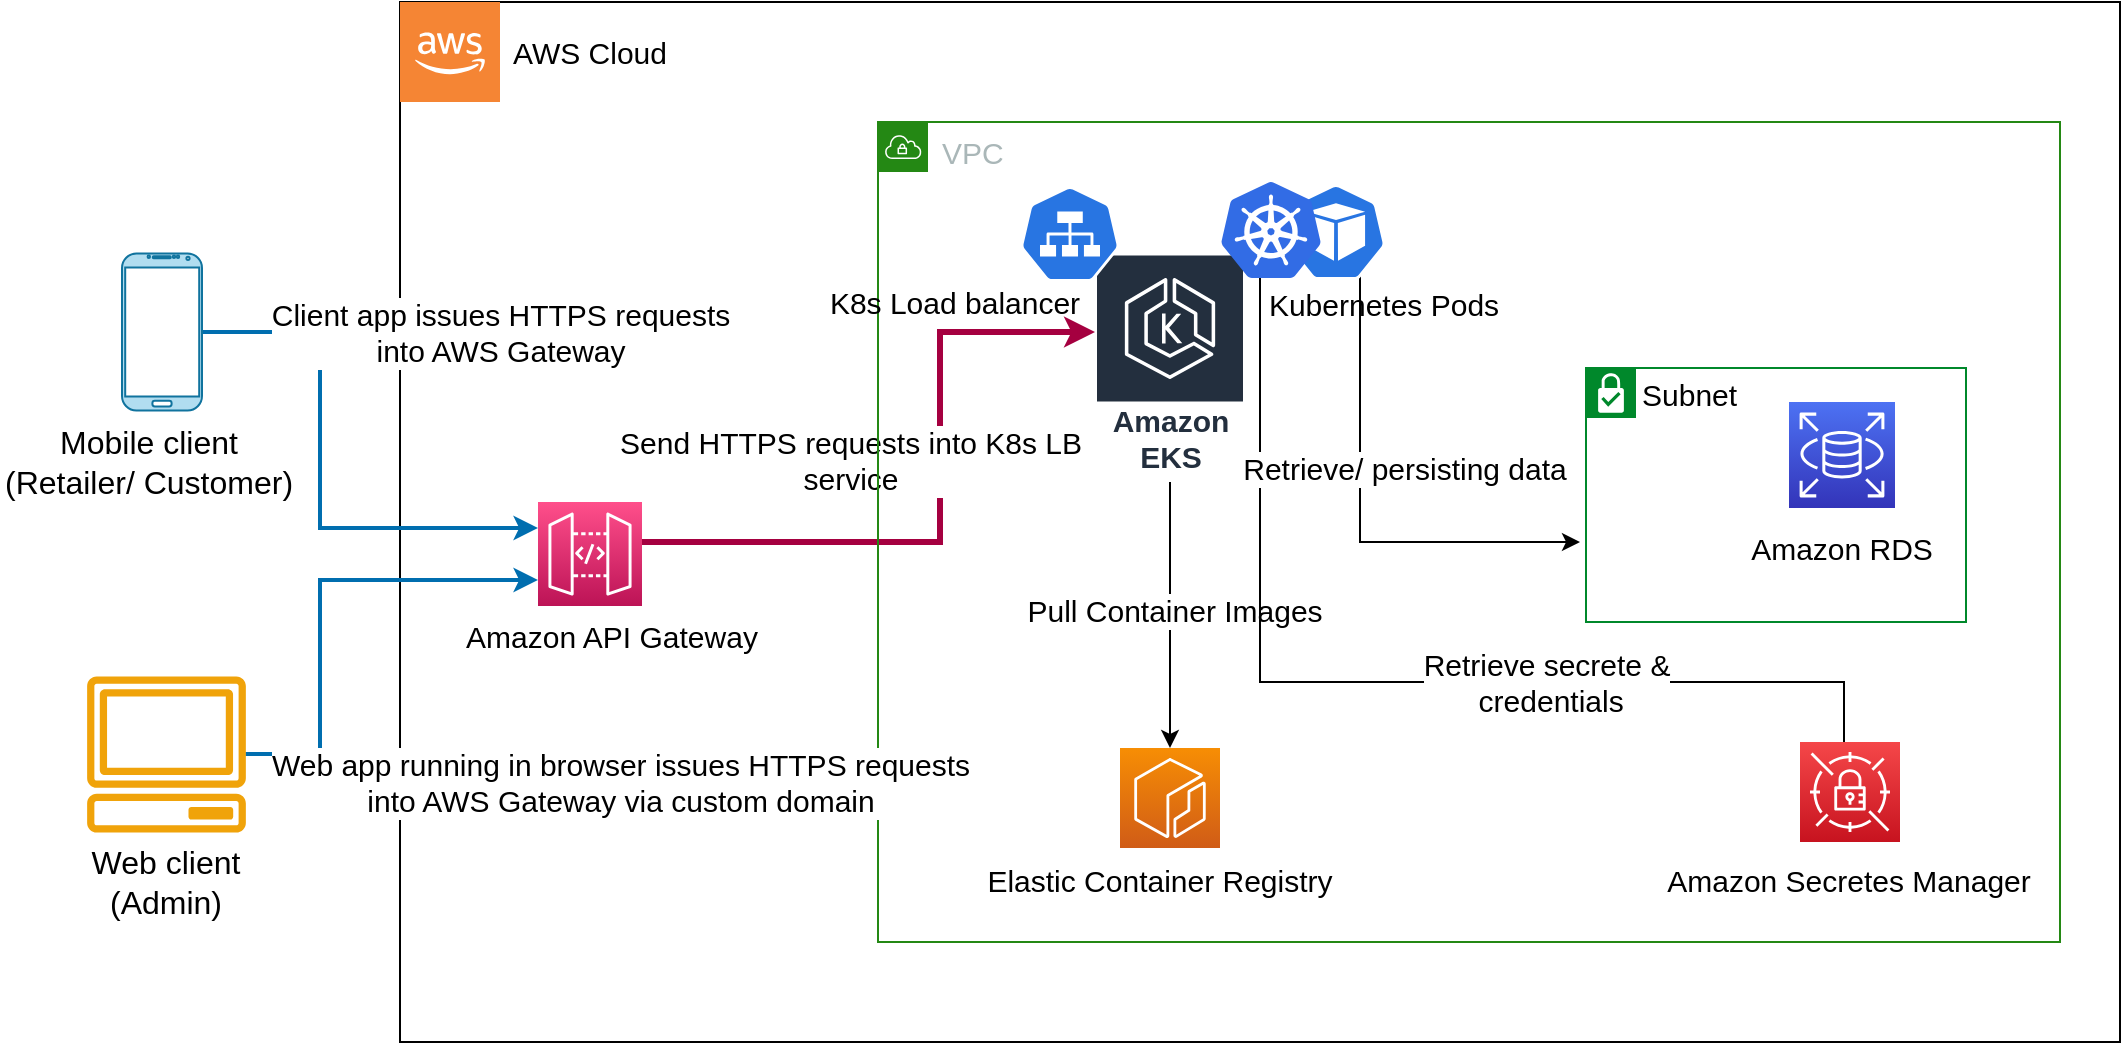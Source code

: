 <mxfile version="21.5.2" type="github">
  <diagram name="Page-1" id="PPK9O-KlpQqtO-ogokgK">
    <mxGraphModel dx="1434" dy="684" grid="1" gridSize="10" guides="1" tooltips="1" connect="1" arrows="1" fold="1" page="1" pageScale="1" pageWidth="850" pageHeight="1100" math="0" shadow="0">
      <root>
        <mxCell id="0" />
        <mxCell id="1" parent="0" />
        <mxCell id="KJ3tZNVBHnLGlwxnMHbS-3" value="" style="rounded=0;whiteSpace=wrap;html=1;" parent="1" vertex="1">
          <mxGeometry x="200" y="150" width="860" height="520" as="geometry" />
        </mxCell>
        <mxCell id="KJ3tZNVBHnLGlwxnMHbS-4" value="AWS Cloud" style="text;html=1;strokeColor=none;fillColor=none;align=center;verticalAlign=middle;whiteSpace=wrap;rounded=0;fontSize=15;" parent="1" vertex="1">
          <mxGeometry x="250" y="160" width="90" height="30" as="geometry" />
        </mxCell>
        <mxCell id="KJ3tZNVBHnLGlwxnMHbS-5" value="" style="outlineConnect=0;dashed=0;verticalLabelPosition=bottom;verticalAlign=top;align=center;html=1;shape=mxgraph.aws3.cloud_2;fillColor=#F58534;gradientColor=none;" parent="1" vertex="1">
          <mxGeometry x="200" y="150" width="50" height="50" as="geometry" />
        </mxCell>
        <mxCell id="KJ3tZNVBHnLGlwxnMHbS-42" style="edgeStyle=orthogonalEdgeStyle;rounded=0;orthogonalLoop=1;jettySize=auto;html=1;strokeWidth=3;fillColor=#d80073;strokeColor=#A50040;" parent="1" source="KJ3tZNVBHnLGlwxnMHbS-11" target="KJ3tZNVBHnLGlwxnMHbS-17" edge="1">
          <mxGeometry relative="1" as="geometry">
            <Array as="points">
              <mxPoint x="470" y="420" />
              <mxPoint x="470" y="315" />
            </Array>
          </mxGeometry>
        </mxCell>
        <mxCell id="KJ3tZNVBHnLGlwxnMHbS-43" value="Send HTTPS requests into K8s LB &lt;br style=&quot;font-size: 15px;&quot;&gt;service" style="edgeLabel;html=1;align=center;verticalAlign=middle;resizable=0;points=[];fontSize=15;" parent="KJ3tZNVBHnLGlwxnMHbS-42" vertex="1" connectable="0">
          <mxGeometry x="-0.57" y="2" relative="1" as="geometry">
            <mxPoint x="32" y="-39" as="offset" />
          </mxGeometry>
        </mxCell>
        <mxCell id="KJ3tZNVBHnLGlwxnMHbS-11" value="" style="sketch=0;points=[[0,0,0],[0.25,0,0],[0.5,0,0],[0.75,0,0],[1,0,0],[0,1,0],[0.25,1,0],[0.5,1,0],[0.75,1,0],[1,1,0],[0,0.25,0],[0,0.5,0],[0,0.75,0],[1,0.25,0],[1,0.5,0],[1,0.75,0]];outlineConnect=0;fontColor=#232F3E;gradientColor=#FF4F8B;gradientDirection=north;fillColor=#BC1356;strokeColor=#ffffff;dashed=0;verticalLabelPosition=bottom;verticalAlign=top;align=center;html=1;fontSize=12;fontStyle=0;aspect=fixed;shape=mxgraph.aws4.resourceIcon;resIcon=mxgraph.aws4.api_gateway;" parent="1" vertex="1">
          <mxGeometry x="269" y="400" width="52" height="52" as="geometry" />
        </mxCell>
        <mxCell id="KJ3tZNVBHnLGlwxnMHbS-14" value="Amazon API Gateway" style="text;html=1;strokeColor=none;fillColor=none;align=center;verticalAlign=middle;whiteSpace=wrap;rounded=0;fontSize=15;" parent="1" vertex="1">
          <mxGeometry x="232" y="447" width="148" height="40" as="geometry" />
        </mxCell>
        <mxCell id="KJ3tZNVBHnLGlwxnMHbS-16" value="&lt;font style=&quot;font-size: 15px;&quot;&gt;VPC&lt;/font&gt;" style="points=[[0,0],[0.25,0],[0.5,0],[0.75,0],[1,0],[1,0.25],[1,0.5],[1,0.75],[1,1],[0.75,1],[0.5,1],[0.25,1],[0,1],[0,0.75],[0,0.5],[0,0.25]];outlineConnect=0;gradientColor=none;html=1;whiteSpace=wrap;fontSize=12;fontStyle=0;container=1;pointerEvents=0;collapsible=0;recursiveResize=0;shape=mxgraph.aws4.group;grIcon=mxgraph.aws4.group_vpc;strokeColor=#248814;fillColor=none;verticalAlign=top;align=left;spacingLeft=30;fontColor=#AAB7B8;dashed=0;" parent="1" vertex="1">
          <mxGeometry x="439" y="210" width="591" height="410" as="geometry" />
        </mxCell>
        <mxCell id="KJ3tZNVBHnLGlwxnMHbS-24" value="Elastic Container Registry" style="text;html=1;strokeColor=none;fillColor=none;align=center;verticalAlign=middle;whiteSpace=wrap;rounded=0;fontSize=15;" parent="KJ3tZNVBHnLGlwxnMHbS-16" vertex="1">
          <mxGeometry x="50" y="363" width="181.5" height="32" as="geometry" />
        </mxCell>
        <mxCell id="KJ3tZNVBHnLGlwxnMHbS-41" value="Amazon Secretes Manager" style="text;html=1;strokeColor=none;fillColor=none;align=center;verticalAlign=middle;whiteSpace=wrap;rounded=0;fontSize=15;" parent="KJ3tZNVBHnLGlwxnMHbS-16" vertex="1">
          <mxGeometry x="391" y="363" width="188.5" height="32" as="geometry" />
        </mxCell>
        <mxCell id="KJ3tZNVBHnLGlwxnMHbS-45" value="K8s Load balancer" style="text;html=1;strokeColor=none;fillColor=none;align=center;verticalAlign=middle;whiteSpace=wrap;rounded=0;fontSize=15;" parent="KJ3tZNVBHnLGlwxnMHbS-16" vertex="1">
          <mxGeometry x="-40" y="70" width="157" height="40" as="geometry" />
        </mxCell>
        <mxCell id="KJ3tZNVBHnLGlwxnMHbS-25" style="edgeStyle=orthogonalEdgeStyle;rounded=0;orthogonalLoop=1;jettySize=auto;html=1;" parent="1" source="KJ3tZNVBHnLGlwxnMHbS-17" target="KJ3tZNVBHnLGlwxnMHbS-22" edge="1">
          <mxGeometry relative="1" as="geometry">
            <Array as="points">
              <mxPoint x="585" y="460" />
              <mxPoint x="585" y="460" />
            </Array>
          </mxGeometry>
        </mxCell>
        <mxCell id="KJ3tZNVBHnLGlwxnMHbS-26" value="Pull Container Images" style="edgeLabel;html=1;align=center;verticalAlign=middle;resizable=0;points=[];fontSize=15;" parent="KJ3tZNVBHnLGlwxnMHbS-25" vertex="1" connectable="0">
          <mxGeometry x="-0.036" y="2" relative="1" as="geometry">
            <mxPoint as="offset" />
          </mxGeometry>
        </mxCell>
        <mxCell id="KJ3tZNVBHnLGlwxnMHbS-37" style="edgeStyle=orthogonalEdgeStyle;rounded=0;orthogonalLoop=1;jettySize=auto;html=1;entryX=0.44;entryY=0.48;entryDx=0;entryDy=0;entryPerimeter=0;" parent="1" target="KJ3tZNVBHnLGlwxnMHbS-36" edge="1">
          <mxGeometry relative="1" as="geometry">
            <mxPoint x="610" y="290" as="sourcePoint" />
            <Array as="points">
              <mxPoint x="620" y="293" />
              <mxPoint x="620" y="280" />
              <mxPoint x="630" y="280" />
              <mxPoint x="630" y="490" />
              <mxPoint x="922" y="490" />
            </Array>
          </mxGeometry>
        </mxCell>
        <mxCell id="KJ3tZNVBHnLGlwxnMHbS-40" value="Retrieve secrete &amp;amp;&lt;br style=&quot;font-size: 15px;&quot;&gt;&amp;nbsp;credentials" style="edgeLabel;html=1;align=center;verticalAlign=middle;resizable=0;points=[];fontSize=15;" parent="KJ3tZNVBHnLGlwxnMHbS-37" vertex="1" connectable="0">
          <mxGeometry x="0.314" relative="1" as="geometry">
            <mxPoint as="offset" />
          </mxGeometry>
        </mxCell>
        <mxCell id="KJ3tZNVBHnLGlwxnMHbS-17" value="&lt;font style=&quot;font-size: 15px;&quot;&gt;Amazon EKS&lt;/font&gt;" style="sketch=0;outlineConnect=0;fontColor=#232F3E;gradientColor=none;strokeColor=#ffffff;fillColor=#232F3E;dashed=0;verticalLabelPosition=middle;verticalAlign=bottom;align=center;html=1;whiteSpace=wrap;fontSize=10;fontStyle=1;spacing=3;shape=mxgraph.aws4.productIcon;prIcon=mxgraph.aws4.eks;" parent="1" vertex="1">
          <mxGeometry x="547.5" y="275.75" width="75" height="114.25" as="geometry" />
        </mxCell>
        <mxCell id="KJ3tZNVBHnLGlwxnMHbS-33" style="edgeStyle=orthogonalEdgeStyle;rounded=0;orthogonalLoop=1;jettySize=auto;html=1;exitX=0.48;exitY=0.729;exitDx=0;exitDy=0;exitPerimeter=0;" parent="1" source="KJ3tZNVBHnLGlwxnMHbS-18" edge="1">
          <mxGeometry relative="1" as="geometry">
            <mxPoint x="637.13" y="250.04" as="sourcePoint" />
            <mxPoint x="790" y="420" as="targetPoint" />
            <Array as="points">
              <mxPoint x="680" y="276" />
              <mxPoint x="680" y="420" />
            </Array>
          </mxGeometry>
        </mxCell>
        <mxCell id="KJ3tZNVBHnLGlwxnMHbS-35" value="Retrieve/ persisting data" style="edgeLabel;html=1;align=center;verticalAlign=middle;resizable=0;points=[];fontSize=15;" parent="KJ3tZNVBHnLGlwxnMHbS-33" vertex="1" connectable="0">
          <mxGeometry x="0.052" relative="1" as="geometry">
            <mxPoint x="22" y="-21" as="offset" />
          </mxGeometry>
        </mxCell>
        <mxCell id="KJ3tZNVBHnLGlwxnMHbS-18" value="" style="sketch=0;html=1;dashed=0;whitespace=wrap;fillColor=#2875E2;strokeColor=#ffffff;points=[[0.005,0.63,0],[0.1,0.2,0],[0.9,0.2,0],[0.5,0,0],[0.995,0.63,0],[0.72,0.99,0],[0.5,1,0],[0.28,0.99,0]];verticalLabelPosition=bottom;align=center;verticalAlign=top;shape=mxgraph.kubernetes.icon;prIcon=pod" parent="1" vertex="1">
          <mxGeometry x="643" y="241" width="50" height="48" as="geometry" />
        </mxCell>
        <mxCell id="KJ3tZNVBHnLGlwxnMHbS-20" value="Kubernetes Pods" style="text;html=1;strokeColor=none;fillColor=none;align=center;verticalAlign=middle;whiteSpace=wrap;rounded=0;fontSize=15;" parent="1" vertex="1">
          <mxGeometry x="629" y="281" width="126" height="40" as="geometry" />
        </mxCell>
        <mxCell id="KJ3tZNVBHnLGlwxnMHbS-22" value="" style="sketch=0;points=[[0,0,0],[0.25,0,0],[0.5,0,0],[0.75,0,0],[1,0,0],[0,1,0],[0.25,1,0],[0.5,1,0],[0.75,1,0],[1,1,0],[0,0.25,0],[0,0.5,0],[0,0.75,0],[1,0.25,0],[1,0.5,0],[1,0.75,0]];outlineConnect=0;fontColor=#232F3E;gradientColor=#F78E04;gradientDirection=north;fillColor=#D05C17;strokeColor=#ffffff;dashed=0;verticalLabelPosition=bottom;verticalAlign=top;align=center;html=1;fontSize=12;fontStyle=0;aspect=fixed;shape=mxgraph.aws4.resourceIcon;resIcon=mxgraph.aws4.ecr;" parent="1" vertex="1">
          <mxGeometry x="560" y="523" width="50" height="50" as="geometry" />
        </mxCell>
        <mxCell id="KJ3tZNVBHnLGlwxnMHbS-28" value="&lt;font style=&quot;font-size: 15px;&quot;&gt;Subnet&lt;/font&gt;" style="shape=mxgraph.ibm.box;prType=subnet;fontStyle=0;verticalAlign=top;align=left;spacingLeft=32;spacingTop=4;rounded=0;whiteSpace=wrap;html=1;strokeColor=#00882B;strokeWidth=1;dashed=0;container=1;spacing=-4;collapsible=0;expand=0;recursiveResize=0;" parent="1" vertex="1">
          <mxGeometry x="793" y="333" width="190" height="127" as="geometry" />
        </mxCell>
        <mxCell id="KJ3tZNVBHnLGlwxnMHbS-27" value="" style="sketch=0;points=[[0,0,0],[0.25,0,0],[0.5,0,0],[0.75,0,0],[1,0,0],[0,1,0],[0.25,1,0],[0.5,1,0],[0.75,1,0],[1,1,0],[0,0.25,0],[0,0.5,0],[0,0.75,0],[1,0.25,0],[1,0.5,0],[1,0.75,0]];outlineConnect=0;fontColor=#232F3E;gradientColor=#4D72F3;gradientDirection=north;fillColor=#3334B9;strokeColor=#ffffff;dashed=0;verticalLabelPosition=bottom;verticalAlign=top;align=center;html=1;fontSize=12;fontStyle=0;aspect=fixed;shape=mxgraph.aws4.resourceIcon;resIcon=mxgraph.aws4.rds;" parent="KJ3tZNVBHnLGlwxnMHbS-28" vertex="1">
          <mxGeometry x="101.5" y="17" width="53" height="53" as="geometry" />
        </mxCell>
        <mxCell id="KJ3tZNVBHnLGlwxnMHbS-29" value="Amazon RDS" style="text;html=1;strokeColor=none;fillColor=none;align=center;verticalAlign=middle;whiteSpace=wrap;rounded=0;fontSize=15;" parent="KJ3tZNVBHnLGlwxnMHbS-28" vertex="1">
          <mxGeometry x="65" y="70" width="126" height="40" as="geometry" />
        </mxCell>
        <mxCell id="KJ3tZNVBHnLGlwxnMHbS-36" value="" style="sketch=0;points=[[0,0,0],[0.25,0,0],[0.5,0,0],[0.75,0,0],[1,0,0],[0,1,0],[0.25,1,0],[0.5,1,0],[0.75,1,0],[1,1,0],[0,0.25,0],[0,0.5,0],[0,0.75,0],[1,0.25,0],[1,0.5,0],[1,0.75,0]];outlineConnect=0;fontColor=#232F3E;gradientColor=#F54749;gradientDirection=north;fillColor=#C7131F;strokeColor=#ffffff;dashed=0;verticalLabelPosition=bottom;verticalAlign=top;align=center;html=1;fontSize=12;fontStyle=0;aspect=fixed;shape=mxgraph.aws4.resourceIcon;resIcon=mxgraph.aws4.secrets_manager;" parent="1" vertex="1">
          <mxGeometry x="900" y="520" width="50" height="50" as="geometry" />
        </mxCell>
        <mxCell id="KJ3tZNVBHnLGlwxnMHbS-44" value="" style="sketch=0;html=1;dashed=0;whitespace=wrap;fillColor=#2875E2;strokeColor=#ffffff;points=[[0.005,0.63,0],[0.1,0.2,0],[0.9,0.2,0],[0.5,0,0],[0.995,0.63,0],[0.72,0.99,0],[0.5,1,0],[0.28,0.99,0]];verticalLabelPosition=bottom;align=center;verticalAlign=top;shape=mxgraph.kubernetes.icon;prIcon=svc" parent="1" vertex="1">
          <mxGeometry x="510" y="242" width="50" height="48" as="geometry" />
        </mxCell>
        <mxCell id="KJ3tZNVBHnLGlwxnMHbS-57" style="edgeStyle=orthogonalEdgeStyle;rounded=0;orthogonalLoop=1;jettySize=auto;html=1;entryX=0;entryY=0.25;entryDx=0;entryDy=0;entryPerimeter=0;strokeWidth=2;fillColor=#1ba1e2;strokeColor=#006EAF;" parent="1" source="KJ3tZNVBHnLGlwxnMHbS-46" target="KJ3tZNVBHnLGlwxnMHbS-11" edge="1">
          <mxGeometry relative="1" as="geometry">
            <Array as="points">
              <mxPoint x="160" y="315" />
              <mxPoint x="160" y="413" />
            </Array>
          </mxGeometry>
        </mxCell>
        <mxCell id="KJ3tZNVBHnLGlwxnMHbS-58" value="Client app issues HTTPS requests &lt;br style=&quot;font-size: 15px;&quot;&gt;into AWS Gateway" style="edgeLabel;html=1;align=center;verticalAlign=middle;resizable=0;points=[];fontSize=15;" parent="KJ3tZNVBHnLGlwxnMHbS-57" vertex="1" connectable="0">
          <mxGeometry x="-0.346" y="3" relative="1" as="geometry">
            <mxPoint x="87" y="-28" as="offset" />
          </mxGeometry>
        </mxCell>
        <mxCell id="KJ3tZNVBHnLGlwxnMHbS-46" value="" style="verticalLabelPosition=bottom;verticalAlign=top;html=1;shadow=0;dashed=0;strokeWidth=1;shape=mxgraph.android.phone2;strokeColor=#10739e;fillColor=#b1ddf0;" parent="1" vertex="1">
          <mxGeometry x="61" y="275.75" width="40" height="78.5" as="geometry" />
        </mxCell>
        <mxCell id="KJ3tZNVBHnLGlwxnMHbS-47" value="Mobile client &lt;br style=&quot;font-size: 16px;&quot;&gt;(Retailer/ Customer)" style="text;html=1;strokeColor=none;fillColor=none;align=center;verticalAlign=middle;whiteSpace=wrap;rounded=0;fontSize=16;" parent="1" vertex="1">
          <mxGeometry y="360" width="149" height="40" as="geometry" />
        </mxCell>
        <mxCell id="KJ3tZNVBHnLGlwxnMHbS-54" style="edgeStyle=orthogonalEdgeStyle;rounded=0;orthogonalLoop=1;jettySize=auto;html=1;entryX=0;entryY=0.75;entryDx=0;entryDy=0;entryPerimeter=0;fillColor=#1ba1e2;strokeColor=#006EAF;strokeWidth=2;" parent="1" source="KJ3tZNVBHnLGlwxnMHbS-48" target="KJ3tZNVBHnLGlwxnMHbS-11" edge="1">
          <mxGeometry relative="1" as="geometry">
            <Array as="points">
              <mxPoint x="160" y="526" />
              <mxPoint x="160" y="439" />
            </Array>
          </mxGeometry>
        </mxCell>
        <mxCell id="KJ3tZNVBHnLGlwxnMHbS-48" value="" style="sketch=0;outlineConnect=0;fontColor=#000000;fillColor=#f0a30a;strokeColor=#BD7000;verticalLabelPosition=bottom;verticalAlign=top;align=center;html=1;fontSize=12;fontStyle=0;aspect=fixed;pointerEvents=1;shape=mxgraph.aws4.client;strokeWidth=0.5;" parent="1" vertex="1">
          <mxGeometry x="42.97" y="487" width="80.05" height="78" as="geometry" />
        </mxCell>
        <mxCell id="KJ3tZNVBHnLGlwxnMHbS-49" value="Web client &lt;br style=&quot;font-size: 16px;&quot;&gt;(Admin)" style="text;html=1;strokeColor=none;fillColor=none;align=center;verticalAlign=middle;whiteSpace=wrap;rounded=0;fontSize=16;" parent="1" vertex="1">
          <mxGeometry x="20" y="570" width="126" height="40" as="geometry" />
        </mxCell>
        <mxCell id="KJ3tZNVBHnLGlwxnMHbS-59" value="Web app running in browser issues HTTPS requests &lt;br style=&quot;font-size: 15px;&quot;&gt;into AWS Gateway via custom domain" style="edgeLabel;html=1;align=center;verticalAlign=middle;resizable=0;points=[];fontSize=15;" parent="1" vertex="1" connectable="0">
          <mxGeometry x="310" y="540.0" as="geometry" />
        </mxCell>
        <mxCell id="KyB6oeKEyh7oG35pcaFY-1" value="" style="image;sketch=0;aspect=fixed;html=1;points=[];align=center;fontSize=12;image=img/lib/mscae/Kubernetes.svg;" parent="1" vertex="1">
          <mxGeometry x="610.5" y="240" width="50" height="48" as="geometry" />
        </mxCell>
      </root>
    </mxGraphModel>
  </diagram>
</mxfile>
